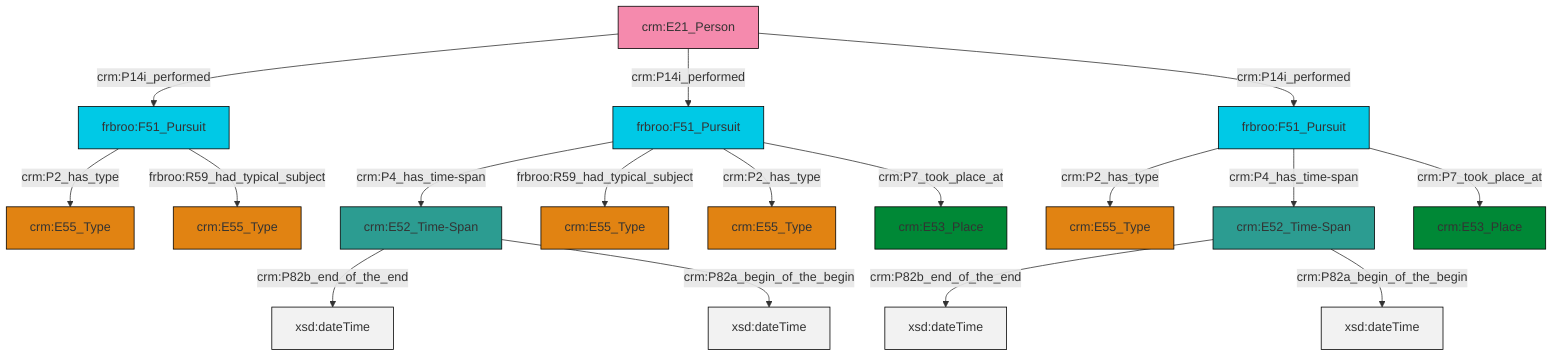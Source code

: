 graph TD
classDef Literal fill:#f2f2f2,stroke:#000000;
classDef CRM_Entity fill:#FFFFFF,stroke:#000000;
classDef Temporal_Entity fill:#00C9E6, stroke:#000000;
classDef Type fill:#E18312, stroke:#000000;
classDef Time-Span fill:#2C9C91, stroke:#000000;
classDef Appellation fill:#FFEB7F, stroke:#000000;
classDef Place fill:#008836, stroke:#000000;
classDef Persistent_Item fill:#B266B2, stroke:#000000;
classDef Conceptual_Object fill:#FFD700, stroke:#000000;
classDef Physical_Thing fill:#D2B48C, stroke:#000000;
classDef Actor fill:#f58aad, stroke:#000000;
classDef PC_Classes fill:#4ce600, stroke:#000000;
classDef Multi fill:#cccccc,stroke:#000000;

0["frbroo:F51_Pursuit"]:::Temporal_Entity -->|crm:P2_has_type| 1["crm:E55_Type"]:::Type
0["frbroo:F51_Pursuit"]:::Temporal_Entity -->|frbroo:R59_had_typical_subject| 2["crm:E55_Type"]:::Type
3["crm:E52_Time-Span"]:::Time-Span -->|crm:P82b_end_of_the_end| 4[xsd:dateTime]:::Literal
7["frbroo:F51_Pursuit"]:::Temporal_Entity -->|crm:P4_has_time-span| 8["crm:E52_Time-Span"]:::Time-Span
7["frbroo:F51_Pursuit"]:::Temporal_Entity -->|frbroo:R59_had_typical_subject| 9["crm:E55_Type"]:::Type
12["crm:E21_Person"]:::Actor -->|crm:P14i_performed| 0["frbroo:F51_Pursuit"]:::Temporal_Entity
3["crm:E52_Time-Span"]:::Time-Span -->|crm:P82a_begin_of_the_begin| 16[xsd:dateTime]:::Literal
8["crm:E52_Time-Span"]:::Time-Span -->|crm:P82b_end_of_the_end| 20[xsd:dateTime]:::Literal
10["frbroo:F51_Pursuit"]:::Temporal_Entity -->|crm:P2_has_type| 13["crm:E55_Type"]:::Type
7["frbroo:F51_Pursuit"]:::Temporal_Entity -->|crm:P2_has_type| 5["crm:E55_Type"]:::Type
12["crm:E21_Person"]:::Actor -->|crm:P14i_performed| 7["frbroo:F51_Pursuit"]:::Temporal_Entity
10["frbroo:F51_Pursuit"]:::Temporal_Entity -->|crm:P4_has_time-span| 3["crm:E52_Time-Span"]:::Time-Span
10["frbroo:F51_Pursuit"]:::Temporal_Entity -->|crm:P7_took_place_at| 21["crm:E53_Place"]:::Place
8["crm:E52_Time-Span"]:::Time-Span -->|crm:P82a_begin_of_the_begin| 28[xsd:dateTime]:::Literal
7["frbroo:F51_Pursuit"]:::Temporal_Entity -->|crm:P7_took_place_at| 17["crm:E53_Place"]:::Place
12["crm:E21_Person"]:::Actor -->|crm:P14i_performed| 10["frbroo:F51_Pursuit"]:::Temporal_Entity